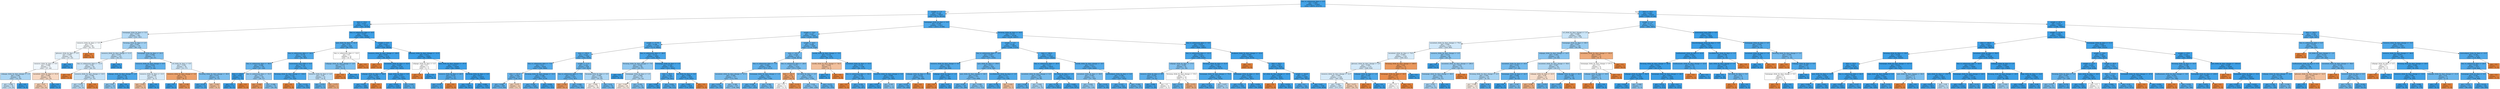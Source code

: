 digraph Tree {
node [shape=box, style="filled", color="black"] ;
0 [label="due_vs_submission_date <= 0.5\ngini = 0.083\nsamples = 153943\nvalue = [6670, 147273]", fillcolor="#399de5f3"] ;
1 [label="weight <= 1.5\ngini = 0.126\nsamples = 70923\nvalue = [4778, 66145]", fillcolor="#399de5ed"] ;
0 -> 1 [labeldistance=2.5, labelangle=45, headlabel="True"] ;
2 [label="date <= 33.0\ngini = 0.037\nsamples = 19112\nvalue = [363, 18749]", fillcolor="#399de5fa"] ;
1 -> 2 ;
3 [label="homepage_clicks_by_days <= 5.5\ngini = 0.474\nsamples = 262\nvalue = [101, 161]", fillcolor="#399de55f"] ;
2 -> 3 ;
4 [label="resource_clicks_by_days <= 5.5\ngini = 0.5\nsamples = 84\nvalue = [41, 43]", fillcolor="#399de50c"] ;
3 -> 4 ;
5 [label="glossary_clicks_by_days <= 0.5\ngini = 0.497\nsamples = 80\nvalue = [37, 43]", fillcolor="#399de524"] ;
4 -> 5 ;
6 [label="resource_clicks_by_days <= 0.5\ngini = 0.499\nsamples = 77\nvalue = [37, 40]", fillcolor="#399de513"] ;
5 -> 6 ;
7 [label="subpage_clicks_by_days_change <= 1.5\ngini = 0.465\nsamples = 38\nvalue = [14, 24]", fillcolor="#399de56a"] ;
6 -> 7 ;
8 [label="gini = 0.484\nsamples = 34\nvalue = [14, 20]", fillcolor="#399de54d"] ;
7 -> 8 ;
9 [label="gini = 0.0\nsamples = 4\nvalue = [0, 4]", fillcolor="#399de5ff"] ;
7 -> 9 ;
10 [label="oucontent_clicks_by_days <= 31.0\ngini = 0.484\nsamples = 39\nvalue = [23, 16]", fillcolor="#e581394e"] ;
6 -> 10 ;
11 [label="gini = 0.47\nsamples = 37\nvalue = [23, 14]", fillcolor="#e5813964"] ;
10 -> 11 ;
12 [label="gini = 0.0\nsamples = 2\nvalue = [0, 2]", fillcolor="#399de5ff"] ;
10 -> 12 ;
13 [label="gini = 0.0\nsamples = 3\nvalue = [0, 3]", fillcolor="#399de5ff"] ;
5 -> 13 ;
14 [label="gini = 0.0\nsamples = 4\nvalue = [4, 0]", fillcolor="#e58139ff"] ;
4 -> 14 ;
15 [label="forumng_clicks_by_days <= 2.5\ngini = 0.447\nsamples = 178\nvalue = [60, 118]", fillcolor="#399de57d"] ;
3 -> 15 ;
16 [label="resource_clicks_by_days_change <= 11.5\ngini = 0.478\nsamples = 101\nvalue = [40, 61]", fillcolor="#399de558"] ;
15 -> 16 ;
17 [label="due_vs_submission_date <= -11.5\ngini = 0.49\nsamples = 93\nvalue = [40, 53]", fillcolor="#399de53f"] ;
16 -> 17 ;
18 [label="gini = 0.0\nsamples = 3\nvalue = [3, 0]", fillcolor="#e58139ff"] ;
17 -> 18 ;
19 [label="resource_clicks_by_days_change <= 10.5\ngini = 0.484\nsamples = 90\nvalue = [37, 53]", fillcolor="#399de54d"] ;
17 -> 19 ;
20 [label="gini = 0.476\nsamples = 87\nvalue = [34, 53]", fillcolor="#399de55b"] ;
19 -> 20 ;
21 [label="gini = 0.0\nsamples = 3\nvalue = [3, 0]", fillcolor="#e58139ff"] ;
19 -> 21 ;
22 [label="gini = 0.0\nsamples = 8\nvalue = [0, 8]", fillcolor="#399de5ff"] ;
16 -> 22 ;
23 [label="homepage_clicks_by_days <= 25.5\ngini = 0.385\nsamples = 77\nvalue = [20, 57]", fillcolor="#399de5a6"] ;
15 -> 23 ;
24 [label="resource_clicks_by_days_change <= 8.5\ngini = 0.254\nsamples = 47\nvalue = [7, 40]", fillcolor="#399de5d2"] ;
23 -> 24 ;
25 [label="subpage_clicks_by_days_change <= 2.5\ngini = 0.145\nsamples = 38\nvalue = [3, 35]", fillcolor="#399de5e9"] ;
24 -> 25 ;
26 [label="gini = 0.42\nsamples = 10\nvalue = [3, 7]", fillcolor="#399de592"] ;
25 -> 26 ;
27 [label="gini = 0.0\nsamples = 28\nvalue = [0, 28]", fillcolor="#399de5ff"] ;
25 -> 27 ;
28 [label="resource_clicks_by_days <= 13.5\ngini = 0.494\nsamples = 9\nvalue = [4, 5]", fillcolor="#399de533"] ;
24 -> 28 ;
29 [label="gini = 0.444\nsamples = 6\nvalue = [4, 2]", fillcolor="#e581397f"] ;
28 -> 29 ;
30 [label="gini = 0.0\nsamples = 3\nvalue = [0, 3]", fillcolor="#399de5ff"] ;
28 -> 30 ;
31 [label="url_clicks_by_days <= 0.5\ngini = 0.491\nsamples = 30\nvalue = [13, 17]", fillcolor="#399de53c"] ;
23 -> 31 ;
32 [label="resource_clicks_by_days_change <= 3.0\ngini = 0.32\nsamples = 10\nvalue = [8, 2]", fillcolor="#e58139bf"] ;
31 -> 32 ;
33 [label="gini = 0.0\nsamples = 1\nvalue = [0, 1]", fillcolor="#399de5ff"] ;
32 -> 33 ;
34 [label="gini = 0.198\nsamples = 9\nvalue = [8, 1]", fillcolor="#e58139df"] ;
32 -> 34 ;
35 [label="forumng_clicks_by_days_change <= 49.0\ngini = 0.375\nsamples = 20\nvalue = [5, 15]", fillcolor="#399de5aa"] ;
31 -> 35 ;
36 [label="gini = 0.133\nsamples = 14\nvalue = [1, 13]", fillcolor="#399de5eb"] ;
35 -> 36 ;
37 [label="gini = 0.444\nsamples = 6\nvalue = [4, 2]", fillcolor="#e581397f"] ;
35 -> 37 ;
38 [label="due_vs_submission_date <= -6.5\ngini = 0.027\nsamples = 18850\nvalue = [262, 18588]", fillcolor="#399de5fb"] ;
2 -> 38 ;
39 [label="quiz_clicks_by_days <= 41.0\ngini = 0.19\nsamples = 638\nvalue = [68, 570]", fillcolor="#399de5e1"] ;
38 -> 39 ;
40 [label="due_vs_submission_date <= -24.5\ngini = 0.178\nsamples = 626\nvalue = [62, 564]", fillcolor="#399de5e3"] ;
39 -> 40 ;
41 [label="due_vs_submission_date <= -58.5\ngini = 0.288\nsamples = 155\nvalue = [27, 128]", fillcolor="#399de5c9"] ;
40 -> 41 ;
42 [label="date <= 238.5\ngini = 0.027\nsamples = 72\nvalue = [1, 71]", fillcolor="#399de5fb"] ;
41 -> 42 ;
43 [label="gini = 0.0\nsamples = 71\nvalue = [0, 71]", fillcolor="#399de5ff"] ;
42 -> 43 ;
44 [label="gini = 0.0\nsamples = 1\nvalue = [1, 0]", fillcolor="#e58139ff"] ;
42 -> 44 ;
45 [label="due_vs_submission_date <= -53.5\ngini = 0.43\nsamples = 83\nvalue = [26, 57]", fillcolor="#399de58b"] ;
41 -> 45 ;
46 [label="gini = 0.245\nsamples = 7\nvalue = [6, 1]", fillcolor="#e58139d4"] ;
45 -> 46 ;
47 [label="gini = 0.388\nsamples = 76\nvalue = [20, 56]", fillcolor="#399de5a4"] ;
45 -> 47 ;
48 [label="assessment_type_CMA <= 0.5\ngini = 0.138\nsamples = 471\nvalue = [35, 436]", fillcolor="#399de5eb"] ;
40 -> 48 ;
49 [label="forumng_clicks_by_days_change <= -140.0\ngini = 0.125\nsamples = 461\nvalue = [31, 430]", fillcolor="#399de5ed"] ;
48 -> 49 ;
50 [label="gini = 0.0\nsamples = 1\nvalue = [1, 0]", fillcolor="#e58139ff"] ;
49 -> 50 ;
51 [label="gini = 0.122\nsamples = 460\nvalue = [30, 430]", fillcolor="#399de5ed"] ;
49 -> 51 ;
52 [label="resource_clicks_by_days <= 2.0\ngini = 0.48\nsamples = 10\nvalue = [4, 6]", fillcolor="#399de555"] ;
48 -> 52 ;
53 [label="gini = 0.278\nsamples = 6\nvalue = [1, 5]", fillcolor="#399de5cc"] ;
52 -> 53 ;
54 [label="gini = 0.375\nsamples = 4\nvalue = [3, 1]", fillcolor="#e58139aa"] ;
52 -> 54 ;
55 [label="due_vs_submission_date <= -12.0\ngini = 0.5\nsamples = 12\nvalue = [6, 6]", fillcolor="#e5813900"] ;
39 -> 55 ;
56 [label="subpage_clicks_by_days_change <= -2.0\ngini = 0.375\nsamples = 8\nvalue = [2, 6]", fillcolor="#399de5aa"] ;
55 -> 56 ;
57 [label="gini = 0.0\nsamples = 2\nvalue = [2, 0]", fillcolor="#e58139ff"] ;
56 -> 57 ;
58 [label="gini = 0.0\nsamples = 6\nvalue = [0, 6]", fillcolor="#399de5ff"] ;
56 -> 58 ;
59 [label="gini = 0.0\nsamples = 4\nvalue = [4, 0]", fillcolor="#e58139ff"] ;
55 -> 59 ;
60 [label="weight <= 0.5\ngini = 0.021\nsamples = 18212\nvalue = [194, 18018]", fillcolor="#399de5fc"] ;
38 -> 60 ;
61 [label="resource_clicks_by_days_change <= -29.0\ngini = 0.047\nsamples = 4152\nvalue = [99, 4053]", fillcolor="#399de5f9"] ;
60 -> 61 ;
62 [label="gini = 0.0\nsamples = 2\nvalue = [2, 0]", fillcolor="#e58139ff"] ;
61 -> 62 ;
63 [label="oucontent_clicks_by_days <= 42.5\ngini = 0.046\nsamples = 4150\nvalue = [97, 4053]", fillcolor="#399de5f9"] ;
61 -> 63 ;
64 [label="subpage_clicks_by_days <= 86.0\ngini = 0.079\nsamples = 1887\nvalue = [78, 1809]", fillcolor="#399de5f4"] ;
63 -> 64 ;
65 [label="gini = 0.078\nsamples = 1886\nvalue = [77, 1809]", fillcolor="#399de5f4"] ;
64 -> 65 ;
66 [label="gini = 0.0\nsamples = 1\nvalue = [1, 0]", fillcolor="#e58139ff"] ;
64 -> 66 ;
67 [label="page_clicks_by_days <= 8.5\ngini = 0.017\nsamples = 2263\nvalue = [19, 2244]", fillcolor="#399de5fd"] ;
63 -> 67 ;
68 [label="gini = 0.015\nsamples = 2249\nvalue = [17, 2232]", fillcolor="#399de5fd"] ;
67 -> 68 ;
69 [label="gini = 0.245\nsamples = 14\nvalue = [2, 12]", fillcolor="#399de5d4"] ;
67 -> 69 ;
70 [label="glossary_clicks_by_days_change <= -11.5\ngini = 0.013\nsamples = 14060\nvalue = [95, 13965]", fillcolor="#399de5fd"] ;
60 -> 70 ;
71 [label="subpage_clicks_by_days <= 4.5\ngini = 0.5\nsamples = 2\nvalue = [1, 1]", fillcolor="#e5813900"] ;
70 -> 71 ;
72 [label="gini = 0.0\nsamples = 1\nvalue = [1, 0]", fillcolor="#e58139ff"] ;
71 -> 72 ;
73 [label="gini = 0.0\nsamples = 1\nvalue = [0, 1]", fillcolor="#399de5ff"] ;
71 -> 73 ;
74 [label="quiz_clicks_by_days_change <= -37.5\ngini = 0.013\nsamples = 14058\nvalue = [94, 13964]", fillcolor="#399de5fd"] ;
70 -> 74 ;
75 [label="resource_clicks_by_days <= 20.5\ngini = 0.219\nsamples = 24\nvalue = [3, 21]", fillcolor="#399de5db"] ;
74 -> 75 ;
76 [label="gini = 0.159\nsamples = 23\nvalue = [2, 21]", fillcolor="#399de5e7"] ;
75 -> 76 ;
77 [label="gini = 0.0\nsamples = 1\nvalue = [1, 0]", fillcolor="#e58139ff"] ;
75 -> 77 ;
78 [label="forumng_clicks_by_days <= 6.5\ngini = 0.013\nsamples = 14034\nvalue = [91, 13943]", fillcolor="#399de5fd"] ;
74 -> 78 ;
79 [label="gini = 0.02\nsamples = 6679\nvalue = [69, 6610]", fillcolor="#399de5fc"] ;
78 -> 79 ;
80 [label="gini = 0.006\nsamples = 7355\nvalue = [22, 7333]", fillcolor="#399de5fe"] ;
78 -> 80 ;
81 [label="homepage_clicks_by_days <= 9.5\ngini = 0.156\nsamples = 51811\nvalue = [4415, 47396]", fillcolor="#399de5e7"] ;
1 -> 81 ;
82 [label="weight <= 19.0\ngini = 0.227\nsamples = 17645\nvalue = [2306, 15339]", fillcolor="#399de5d9"] ;
81 -> 82 ;
83 [label="weight <= 17.75\ngini = 0.188\nsamples = 11165\nvalue = [1172, 9993]", fillcolor="#399de5e1"] ;
82 -> 83 ;
84 [label="date <= 150.0\ngini = 0.224\nsamples = 7266\nvalue = [936, 6330]", fillcolor="#399de5d9"] ;
83 -> 84 ;
85 [label="due_vs_submission_date <= -7.5\ngini = 0.21\nsamples = 6438\nvalue = [769, 5669]", fillcolor="#399de5dc"] ;
84 -> 85 ;
86 [label="date <= 101.0\ngini = 0.303\nsamples = 677\nvalue = [126, 551]", fillcolor="#399de5c5"] ;
85 -> 86 ;
87 [label="gini = 0.288\nsamples = 659\nvalue = [115, 544]", fillcolor="#399de5c9"] ;
86 -> 87 ;
88 [label="gini = 0.475\nsamples = 18\nvalue = [11, 7]", fillcolor="#e581395d"] ;
86 -> 88 ;
89 [label="forumng_clicks_by_days_change <= 14.5\ngini = 0.198\nsamples = 5761\nvalue = [643, 5118]", fillcolor="#399de5df"] ;
85 -> 89 ;
90 [label="gini = 0.206\nsamples = 5428\nvalue = [633, 4795]", fillcolor="#399de5dd"] ;
89 -> 90 ;
91 [label="gini = 0.058\nsamples = 333\nvalue = [10, 323]", fillcolor="#399de5f7"] ;
89 -> 91 ;
92 [label="weight <= 11.5\ngini = 0.322\nsamples = 828\nvalue = [167, 661]", fillcolor="#399de5bf"] ;
84 -> 92 ;
93 [label="due_vs_submission_date <= -7.0\ngini = 0.275\nsamples = 679\nvalue = [112, 567]", fillcolor="#399de5cd"] ;
92 -> 93 ;
94 [label="gini = 0.245\nsamples = 7\nvalue = [6, 1]", fillcolor="#e58139d4"] ;
93 -> 94 ;
95 [label="gini = 0.266\nsamples = 672\nvalue = [106, 566]", fillcolor="#399de5cf"] ;
93 -> 95 ;
96 [label="forumng_clicks_by_days <= 0.5\ngini = 0.466\nsamples = 149\nvalue = [55, 94]", fillcolor="#399de56a"] ;
92 -> 96 ;
97 [label="gini = 0.499\nsamples = 79\nvalue = [41, 38]", fillcolor="#e5813913"] ;
96 -> 97 ;
98 [label="gini = 0.32\nsamples = 70\nvalue = [14, 56]", fillcolor="#399de5bf"] ;
96 -> 98 ;
99 [label="due_vs_submission_date <= -29.5\ngini = 0.114\nsamples = 3899\nvalue = [236, 3663]", fillcolor="#399de5ef"] ;
83 -> 99 ;
100 [label="forumng_clicks_by_days_change <= -7.0\ngini = 0.424\nsamples = 82\nvalue = [25, 57]", fillcolor="#399de58f"] ;
99 -> 100 ;
101 [label="gini = 0.0\nsamples = 15\nvalue = [0, 15]", fillcolor="#399de5ff"] ;
100 -> 101 ;
102 [label="homepage_clicks_by_days <= 1.5\ngini = 0.468\nsamples = 67\nvalue = [25, 42]", fillcolor="#399de567"] ;
100 -> 102 ;
103 [label="gini = 0.497\nsamples = 28\nvalue = [15, 13]", fillcolor="#e5813922"] ;
102 -> 103 ;
104 [label="gini = 0.381\nsamples = 39\nvalue = [10, 29]", fillcolor="#399de5a7"] ;
102 -> 104 ;
105 [label="homepage_clicks_by_days <= 1.5\ngini = 0.104\nsamples = 3817\nvalue = [211, 3606]", fillcolor="#399de5f0"] ;
99 -> 105 ;
106 [label="date <= 85.5\ngini = 0.158\nsamples = 877\nvalue = [76, 801]", fillcolor="#399de5e7"] ;
105 -> 106 ;
107 [label="gini = 0.065\nsamples = 299\nvalue = [10, 289]", fillcolor="#399de5f6"] ;
106 -> 107 ;
108 [label="gini = 0.202\nsamples = 578\nvalue = [66, 512]", fillcolor="#399de5de"] ;
106 -> 108 ;
109 [label="url_clicks_by_days <= 8.0\ngini = 0.088\nsamples = 2940\nvalue = [135, 2805]", fillcolor="#399de5f3"] ;
105 -> 109 ;
110 [label="gini = 0.087\nsamples = 2939\nvalue = [134, 2805]", fillcolor="#399de5f3"] ;
109 -> 110 ;
111 [label="gini = 0.0\nsamples = 1\nvalue = [1, 0]", fillcolor="#e58139ff"] ;
109 -> 111 ;
112 [label="weight <= 26.5\ngini = 0.289\nsamples = 6480\nvalue = [1134, 5346]", fillcolor="#399de5c9"] ;
82 -> 112 ;
113 [label="date <= 141.0\ngini = 0.326\nsamples = 5121\nvalue = [1048, 4073]", fillcolor="#399de5bd"] ;
112 -> 113 ;
114 [label="due_vs_submission_date <= -7.5\ngini = 0.283\nsamples = 2788\nvalue = [475, 2313]", fillcolor="#399de5cb"] ;
113 -> 114 ;
115 [label="oucontent_clicks_by_days_change <= -27.5\ngini = 0.365\nsamples = 717\nvalue = [172, 545]", fillcolor="#399de5af"] ;
114 -> 115 ;
116 [label="gini = 0.231\nsamples = 180\nvalue = [24, 156]", fillcolor="#399de5d8"] ;
115 -> 116 ;
117 [label="gini = 0.399\nsamples = 537\nvalue = [148, 389]", fillcolor="#399de59e"] ;
115 -> 117 ;
118 [label="homepage_clicks_by_days_change <= 1.5\ngini = 0.25\nsamples = 2071\nvalue = [303, 1768]", fillcolor="#399de5d3"] ;
114 -> 118 ;
119 [label="gini = 0.228\nsamples = 1730\nvalue = [227, 1503]", fillcolor="#399de5d8"] ;
118 -> 119 ;
120 [label="gini = 0.346\nsamples = 341\nvalue = [76, 265]", fillcolor="#399de5b6"] ;
118 -> 120 ;
121 [label="due_vs_submission_date <= -29.0\ngini = 0.371\nsamples = 2333\nvalue = [573, 1760]", fillcolor="#399de5ac"] ;
113 -> 121 ;
122 [label="date <= 161.5\ngini = 0.32\nsamples = 20\nvalue = [16, 4]", fillcolor="#e58139bf"] ;
121 -> 122 ;
123 [label="gini = 0.5\nsamples = 6\nvalue = [3, 3]", fillcolor="#e5813900"] ;
122 -> 123 ;
124 [label="gini = 0.133\nsamples = 14\nvalue = [13, 1]", fillcolor="#e58139eb"] ;
122 -> 124 ;
125 [label="url_clicks_by_days <= 0.5\ngini = 0.366\nsamples = 2313\nvalue = [557, 1756]", fillcolor="#399de5ae"] ;
121 -> 125 ;
126 [label="gini = 0.39\nsamples = 1752\nvalue = [466, 1286]", fillcolor="#399de5a3"] ;
125 -> 126 ;
127 [label="gini = 0.272\nsamples = 561\nvalue = [91, 470]", fillcolor="#399de5ce"] ;
125 -> 127 ;
128 [label="ouwiki_clicks_by_days_change <= -5.5\ngini = 0.119\nsamples = 1359\nvalue = [86, 1273]", fillcolor="#399de5ee"] ;
112 -> 128 ;
129 [label="ouwiki_clicks_by_days_change <= -54.5\ngini = 0.444\nsamples = 3\nvalue = [2, 1]", fillcolor="#e581397f"] ;
128 -> 129 ;
130 [label="gini = 0.0\nsamples = 1\nvalue = [0, 1]", fillcolor="#399de5ff"] ;
129 -> 130 ;
131 [label="gini = 0.0\nsamples = 2\nvalue = [2, 0]", fillcolor="#e58139ff"] ;
129 -> 131 ;
132 [label="oucontent_clicks_by_days <= 15.5\ngini = 0.116\nsamples = 1356\nvalue = [84, 1272]", fillcolor="#399de5ee"] ;
128 -> 132 ;
133 [label="due_vs_submission_date <= -94.5\ngini = 0.158\nsamples = 730\nvalue = [63, 667]", fillcolor="#399de5e7"] ;
132 -> 133 ;
134 [label="gini = 0.0\nsamples = 1\nvalue = [1, 0]", fillcolor="#e58139ff"] ;
133 -> 134 ;
135 [label="gini = 0.156\nsamples = 729\nvalue = [62, 667]", fillcolor="#399de5e7"] ;
133 -> 135 ;
136 [label="resource_clicks_by_days_change <= 5.5\ngini = 0.065\nsamples = 626\nvalue = [21, 605]", fillcolor="#399de5f6"] ;
132 -> 136 ;
137 [label="gini = 0.057\nsamples = 615\nvalue = [18, 597]", fillcolor="#399de5f7"] ;
136 -> 137 ;
138 [label="gini = 0.397\nsamples = 11\nvalue = [3, 8]", fillcolor="#399de59f"] ;
136 -> 138 ;
139 [label="forumng_clicks_by_days <= 16.5\ngini = 0.116\nsamples = 34166\nvalue = [2109, 32057]", fillcolor="#399de5ee"] ;
81 -> 139 ;
140 [label="weight <= 2.5\ngini = 0.146\nsamples = 18874\nvalue = [1500, 17374]", fillcolor="#399de5e9"] ;
139 -> 140 ;
141 [label="due_vs_submission_date <= -2.5\ngini = 0.257\nsamples = 1831\nvalue = [277, 1554]", fillcolor="#399de5d2"] ;
140 -> 141 ;
142 [label="resource_clicks_by_days_change <= 8.5\ngini = 0.194\nsamples = 907\nvalue = [99, 808]", fillcolor="#399de5e0"] ;
141 -> 142 ;
143 [label="subpage_clicks_by_days <= 49.0\ngini = 0.218\nsamples = 740\nvalue = [92, 648]", fillcolor="#399de5db"] ;
142 -> 143 ;
144 [label="gini = 0.216\nsamples = 739\nvalue = [91, 648]", fillcolor="#399de5db"] ;
143 -> 144 ;
145 [label="gini = 0.0\nsamples = 1\nvalue = [1, 0]", fillcolor="#e58139ff"] ;
143 -> 145 ;
146 [label="subpage_clicks_by_days <= 1.5\ngini = 0.08\nsamples = 167\nvalue = [7, 160]", fillcolor="#399de5f4"] ;
142 -> 146 ;
147 [label="gini = 0.0\nsamples = 1\nvalue = [1, 0]", fillcolor="#e58139ff"] ;
146 -> 147 ;
148 [label="gini = 0.07\nsamples = 166\nvalue = [6, 160]", fillcolor="#399de5f5"] ;
146 -> 148 ;
149 [label="quiz_clicks_by_days <= 159.5\ngini = 0.311\nsamples = 924\nvalue = [178, 746]", fillcolor="#399de5c2"] ;
141 -> 149 ;
150 [label="quiz_clicks_by_days_change <= 40.5\ngini = 0.333\nsamples = 771\nvalue = [163, 608]", fillcolor="#399de5bb"] ;
149 -> 150 ;
151 [label="gini = 0.251\nsamples = 347\nvalue = [51, 296]", fillcolor="#399de5d3"] ;
150 -> 151 ;
152 [label="gini = 0.389\nsamples = 424\nvalue = [112, 312]", fillcolor="#399de5a3"] ;
150 -> 152 ;
153 [label="oucollaborate_clicks_by_days <= 3.5\ngini = 0.177\nsamples = 153\nvalue = [15, 138]", fillcolor="#399de5e3"] ;
149 -> 153 ;
154 [label="gini = 0.158\nsamples = 150\nvalue = [13, 137]", fillcolor="#399de5e7"] ;
153 -> 154 ;
155 [label="gini = 0.444\nsamples = 3\nvalue = [2, 1]", fillcolor="#e581397f"] ;
153 -> 155 ;
156 [label="date <= 194.5\ngini = 0.133\nsamples = 17043\nvalue = [1223, 15820]", fillcolor="#399de5eb"] ;
140 -> 156 ;
157 [label="due_vs_submission_date <= -20.5\ngini = 0.12\nsamples = 14670\nvalue = [939, 13731]", fillcolor="#399de5ee"] ;
156 -> 157 ;
158 [label="oucontent_clicks_by_days_change <= 0.5\ngini = 0.359\nsamples = 128\nvalue = [30, 98]", fillcolor="#399de5b1"] ;
157 -> 158 ;
159 [label="gini = 0.248\nsamples = 76\nvalue = [11, 65]", fillcolor="#399de5d4"] ;
158 -> 159 ;
160 [label="gini = 0.464\nsamples = 52\nvalue = [19, 33]", fillcolor="#399de56c"] ;
158 -> 160 ;
161 [label="url_clicks_by_days <= 1.5\ngini = 0.117\nsamples = 14542\nvalue = [909, 13633]", fillcolor="#399de5ee"] ;
157 -> 161 ;
162 [label="gini = 0.136\nsamples = 9240\nvalue = [679, 8561]", fillcolor="#399de5eb"] ;
161 -> 162 ;
163 [label="gini = 0.083\nsamples = 5302\nvalue = [230, 5072]", fillcolor="#399de5f3"] ;
161 -> 163 ;
164 [label="ouwiki_clicks_by_days_change <= -0.5\ngini = 0.211\nsamples = 2373\nvalue = [284, 2089]", fillcolor="#399de5dc"] ;
156 -> 164 ;
165 [label="oucontent_clicks_by_days <= 39.5\ngini = 0.383\nsamples = 221\nvalue = [57, 164]", fillcolor="#399de5a6"] ;
164 -> 165 ;
166 [label="gini = 0.428\nsamples = 171\nvalue = [53, 118]", fillcolor="#399de58c"] ;
165 -> 166 ;
167 [label="gini = 0.147\nsamples = 50\nvalue = [4, 46]", fillcolor="#399de5e9"] ;
165 -> 167 ;
168 [label="externalquiz_clicks_by_days <= 0.5\ngini = 0.189\nsamples = 2152\nvalue = [227, 1925]", fillcolor="#399de5e1"] ;
164 -> 168 ;
169 [label="gini = 0.167\nsamples = 1822\nvalue = [168, 1654]", fillcolor="#399de5e5"] ;
168 -> 169 ;
170 [label="gini = 0.294\nsamples = 330\nvalue = [59, 271]", fillcolor="#399de5c7"] ;
168 -> 170 ;
171 [label="due_vs_submission_date <= -0.5\ngini = 0.076\nsamples = 15292\nvalue = [609, 14683]", fillcolor="#399de5f4"] ;
139 -> 171 ;
172 [label="due_vs_submission_date <= -21.5\ngini = 0.103\nsamples = 6670\nvalue = [365, 6305]", fillcolor="#399de5f0"] ;
171 -> 172 ;
173 [label="subpage_clicks_by_days <= 17.5\ngini = 0.393\nsamples = 41\nvalue = [11, 30]", fillcolor="#399de5a1"] ;
172 -> 173 ;
174 [label="resource_clicks_by_days <= 8.5\ngini = 0.252\nsamples = 27\nvalue = [4, 23]", fillcolor="#399de5d3"] ;
173 -> 174 ;
175 [label="gini = 0.091\nsamples = 21\nvalue = [1, 20]", fillcolor="#399de5f2"] ;
174 -> 175 ;
176 [label="gini = 0.5\nsamples = 6\nvalue = [3, 3]", fillcolor="#e5813900"] ;
174 -> 176 ;
177 [label="forumng_clicks_by_days_change <= 35.0\ngini = 0.5\nsamples = 14\nvalue = [7, 7]", fillcolor="#e5813900"] ;
173 -> 177 ;
178 [label="gini = 0.278\nsamples = 6\nvalue = [1, 5]", fillcolor="#399de5cc"] ;
177 -> 178 ;
179 [label="gini = 0.375\nsamples = 8\nvalue = [6, 2]", fillcolor="#e58139aa"] ;
177 -> 179 ;
180 [label="forumng_clicks_by_days <= 31.5\ngini = 0.101\nsamples = 6629\nvalue = [354, 6275]", fillcolor="#399de5f1"] ;
172 -> 180 ;
181 [label="homepage_clicks_by_days_change <= 75.0\ngini = 0.135\nsamples = 2646\nvalue = [192, 2454]", fillcolor="#399de5eb"] ;
180 -> 181 ;
182 [label="gini = 0.131\nsamples = 2629\nvalue = [186, 2443]", fillcolor="#399de5ec"] ;
181 -> 182 ;
183 [label="gini = 0.457\nsamples = 17\nvalue = [6, 11]", fillcolor="#399de574"] ;
181 -> 183 ;
184 [label="homepage_clicks_by_days <= 36.5\ngini = 0.078\nsamples = 3983\nvalue = [162, 3821]", fillcolor="#399de5f4"] ;
180 -> 184 ;
185 [label="gini = 0.105\nsamples = 1855\nvalue = [103, 1752]", fillcolor="#399de5f0"] ;
184 -> 185 ;
186 [label="gini = 0.054\nsamples = 2128\nvalue = [59, 2069]", fillcolor="#399de5f8"] ;
184 -> 186 ;
187 [label="dualpane_clicks_by_days_change <= -23.0\ngini = 0.055\nsamples = 8622\nvalue = [244, 8378]", fillcolor="#399de5f8"] ;
171 -> 187 ;
188 [label="gini = 0.0\nsamples = 2\nvalue = [2, 0]", fillcolor="#e58139ff"] ;
187 -> 188 ;
189 [label="date <= 84.5\ngini = 0.055\nsamples = 8620\nvalue = [242, 8378]", fillcolor="#399de5f8"] ;
187 -> 189 ;
190 [label="url_clicks_by_days_change <= -43.5\ngini = 0.034\nsamples = 4632\nvalue = [81, 4551]", fillcolor="#399de5fa"] ;
189 -> 190 ;
191 [label="gini = 0.0\nsamples = 1\nvalue = [1, 0]", fillcolor="#e58139ff"] ;
190 -> 191 ;
192 [label="gini = 0.034\nsamples = 4631\nvalue = [80, 4551]", fillcolor="#399de5fb"] ;
190 -> 192 ;
193 [label="weight <= 16.25\ngini = 0.077\nsamples = 3988\nvalue = [161, 3827]", fillcolor="#399de5f4"] ;
189 -> 193 ;
194 [label="gini = 0.2\nsamples = 222\nvalue = [25, 197]", fillcolor="#399de5df"] ;
193 -> 194 ;
195 [label="gini = 0.07\nsamples = 3766\nvalue = [136, 3630]", fillcolor="#399de5f5"] ;
193 -> 195 ;
196 [label="date <= 19.5\ngini = 0.045\nsamples = 83020\nvalue = [1892, 81128]", fillcolor="#399de5f9"] ;
0 -> 196 [labeldistance=2.5, labelangle=-45, headlabel="False"] ;
197 [label="weight <= 1.0\ngini = 0.177\nsamples = 6173\nvalue = [606, 5567]", fillcolor="#399de5e3"] ;
196 -> 197 ;
198 [label="url_clicks_by_days_change <= 1.5\ngini = 0.488\nsamples = 1349\nvalue = [571, 778]", fillcolor="#399de544"] ;
197 -> 198 ;
199 [label="oucontent_clicks_by_days_change <= 75.0\ngini = 0.491\nsamples = 1219\nvalue = [529, 690]", fillcolor="#399de53b"] ;
198 -> 199 ;
200 [label="oucontent_clicks_by_days <= 70.5\ngini = 0.493\nsamples = 1150\nvalue = [509, 641]", fillcolor="#399de535"] ;
199 -> 200 ;
201 [label="glossary_clicks_by_days_change <= 2.5\ngini = 0.492\nsamples = 1137\nvalue = [498, 639]", fillcolor="#399de538"] ;
200 -> 201 ;
202 [label="resource_clicks_by_days_change <= 12.5\ngini = 0.493\nsamples = 1126\nvalue = [497, 629]", fillcolor="#399de536"] ;
201 -> 202 ;
203 [label="gini = 0.492\nsamples = 1087\nvalue = [473, 614]", fillcolor="#399de53b"] ;
202 -> 203 ;
204 [label="gini = 0.473\nsamples = 39\nvalue = [24, 15]", fillcolor="#e5813960"] ;
202 -> 204 ;
205 [label="subpage_clicks_by_days <= 1.0\ngini = 0.165\nsamples = 11\nvalue = [1, 10]", fillcolor="#399de5e6"] ;
201 -> 205 ;
206 [label="gini = 0.0\nsamples = 1\nvalue = [1, 0]", fillcolor="#e58139ff"] ;
205 -> 206 ;
207 [label="gini = 0.0\nsamples = 10\nvalue = [0, 10]", fillcolor="#399de5ff"] ;
205 -> 207 ;
208 [label="forumng_clicks_by_days_change <= 309.5\ngini = 0.26\nsamples = 13\nvalue = [11, 2]", fillcolor="#e58139d1"] ;
200 -> 208 ;
209 [label="homepage_clicks_by_days <= 16.5\ngini = 0.153\nsamples = 12\nvalue = [11, 1]", fillcolor="#e58139e8"] ;
208 -> 209 ;
210 [label="gini = 0.5\nsamples = 2\nvalue = [1, 1]", fillcolor="#e5813900"] ;
209 -> 210 ;
211 [label="gini = 0.0\nsamples = 10\nvalue = [10, 0]", fillcolor="#e58139ff"] ;
209 -> 211 ;
212 [label="gini = 0.0\nsamples = 1\nvalue = [0, 1]", fillcolor="#399de5ff"] ;
208 -> 212 ;
213 [label="resource_clicks_by_days_change <= 2.5\ngini = 0.412\nsamples = 69\nvalue = [20, 49]", fillcolor="#399de597"] ;
199 -> 213 ;
214 [label="gini = 0.0\nsamples = 8\nvalue = [0, 8]", fillcolor="#399de5ff"] ;
213 -> 214 ;
215 [label="oucontent_clicks_by_days_change <= 290.0\ngini = 0.441\nsamples = 61\nvalue = [20, 41]", fillcolor="#399de583"] ;
213 -> 215 ;
216 [label="homepage_clicks_by_days_change <= 68.0\ngini = 0.424\nsamples = 59\nvalue = [18, 41]", fillcolor="#399de58f"] ;
215 -> 216 ;
217 [label="gini = 0.457\nsamples = 51\nvalue = [18, 33]", fillcolor="#399de574"] ;
216 -> 217 ;
218 [label="gini = 0.0\nsamples = 8\nvalue = [0, 8]", fillcolor="#399de5ff"] ;
216 -> 218 ;
219 [label="gini = 0.0\nsamples = 2\nvalue = [2, 0]", fillcolor="#e58139ff"] ;
215 -> 219 ;
220 [label="homepage_clicks_by_days <= 69.5\ngini = 0.437\nsamples = 130\nvalue = [42, 88]", fillcolor="#399de585"] ;
198 -> 220 ;
221 [label="subpage_clicks_by_days_change <= 14.5\ngini = 0.403\nsamples = 118\nvalue = [33, 85]", fillcolor="#399de59c"] ;
220 -> 221 ;
222 [label="oucontent_clicks_by_days <= 18.5\ngini = 0.351\nsamples = 75\nvalue = [17, 58]", fillcolor="#399de5b4"] ;
221 -> 222 ;
223 [label="forumng_clicks_by_days_change <= 8.5\ngini = 0.461\nsamples = 25\nvalue = [9, 16]", fillcolor="#399de570"] ;
222 -> 223 ;
224 [label="gini = 0.498\nsamples = 15\nvalue = [8, 7]", fillcolor="#e5813920"] ;
223 -> 224 ;
225 [label="gini = 0.18\nsamples = 10\nvalue = [1, 9]", fillcolor="#399de5e3"] ;
223 -> 225 ;
226 [label="homepage_clicks_by_days <= 22.5\ngini = 0.269\nsamples = 50\nvalue = [8, 42]", fillcolor="#399de5ce"] ;
222 -> 226 ;
227 [label="gini = 0.0\nsamples = 17\nvalue = [0, 17]", fillcolor="#399de5ff"] ;
226 -> 227 ;
228 [label="gini = 0.367\nsamples = 33\nvalue = [8, 25]", fillcolor="#399de5ad"] ;
226 -> 228 ;
229 [label="oucontent_clicks_by_days_change <= 58.0\ngini = 0.467\nsamples = 43\nvalue = [16, 27]", fillcolor="#399de568"] ;
221 -> 229 ;
230 [label="subpage_clicks_by_days <= 23.5\ngini = 0.49\nsamples = 21\nvalue = [12, 9]", fillcolor="#e5813940"] ;
229 -> 230 ;
231 [label="gini = 0.391\nsamples = 15\nvalue = [11, 4]", fillcolor="#e58139a2"] ;
230 -> 231 ;
232 [label="gini = 0.278\nsamples = 6\nvalue = [1, 5]", fillcolor="#399de5cc"] ;
230 -> 232 ;
233 [label="subpage_clicks_by_days <= 44.5\ngini = 0.298\nsamples = 22\nvalue = [4, 18]", fillcolor="#399de5c6"] ;
229 -> 233 ;
234 [label="gini = 0.245\nsamples = 21\nvalue = [3, 18]", fillcolor="#399de5d4"] ;
233 -> 234 ;
235 [label="gini = 0.0\nsamples = 1\nvalue = [1, 0]", fillcolor="#e58139ff"] ;
233 -> 235 ;
236 [label="oucontent_clicks_by_days_change <= 102.0\ngini = 0.375\nsamples = 12\nvalue = [9, 3]", fillcolor="#e58139aa"] ;
220 -> 236 ;
237 [label="homepage_clicks_by_days_change <= 87.5\ngini = 0.5\nsamples = 6\nvalue = [3, 3]", fillcolor="#e5813900"] ;
236 -> 237 ;
238 [label="subpage_clicks_by_days <= 19.5\ngini = 0.375\nsamples = 4\nvalue = [1, 3]", fillcolor="#399de5aa"] ;
237 -> 238 ;
239 [label="gini = 0.0\nsamples = 1\nvalue = [1, 0]", fillcolor="#e58139ff"] ;
238 -> 239 ;
240 [label="gini = 0.0\nsamples = 3\nvalue = [0, 3]", fillcolor="#399de5ff"] ;
238 -> 240 ;
241 [label="gini = 0.0\nsamples = 2\nvalue = [2, 0]", fillcolor="#e58139ff"] ;
237 -> 241 ;
242 [label="gini = 0.0\nsamples = 6\nvalue = [6, 0]", fillcolor="#e58139ff"] ;
236 -> 242 ;
243 [label="assessment_type_CMA <= 0.5\ngini = 0.014\nsamples = 4824\nvalue = [35, 4789]", fillcolor="#399de5fd"] ;
197 -> 243 ;
244 [label="sharedsubpage_clicks_by_days <= 0.5\ngini = 0.013\nsamples = 4787\nvalue = [31, 4756]", fillcolor="#399de5fd"] ;
243 -> 244 ;
245 [label="ouelluminate_clicks_by_days <= 21.0\ngini = 0.012\nsamples = 4752\nvalue = [29, 4723]", fillcolor="#399de5fd"] ;
244 -> 245 ;
246 [label="forumng_clicks_by_days_change <= 48.5\ngini = 0.012\nsamples = 4740\nvalue = [28, 4712]", fillcolor="#399de5fd"] ;
245 -> 246 ;
247 [label="subpage_clicks_by_days <= 92.5\ngini = 0.018\nsamples = 2791\nvalue = [25, 2766]", fillcolor="#399de5fd"] ;
246 -> 247 ;
248 [label="gini = 0.016\nsamples = 2784\nvalue = [23, 2761]", fillcolor="#399de5fd"] ;
247 -> 248 ;
249 [label="gini = 0.408\nsamples = 7\nvalue = [2, 5]", fillcolor="#399de599"] ;
247 -> 249 ;
250 [label="homepage_clicks_by_days_change <= 28.5\ngini = 0.003\nsamples = 1949\nvalue = [3, 1946]", fillcolor="#399de5ff"] ;
246 -> 250 ;
251 [label="gini = 0.013\nsamples = 475\nvalue = [3, 472]", fillcolor="#399de5fd"] ;
250 -> 251 ;
252 [label="gini = 0.0\nsamples = 1474\nvalue = [0, 1474]", fillcolor="#399de5ff"] ;
250 -> 252 ;
253 [label="ouelluminate_clicks_by_days_change <= 23.0\ngini = 0.153\nsamples = 12\nvalue = [1, 11]", fillcolor="#399de5e8"] ;
245 -> 253 ;
254 [label="gini = 0.0\nsamples = 1\nvalue = [1, 0]", fillcolor="#e58139ff"] ;
253 -> 254 ;
255 [label="gini = 0.0\nsamples = 11\nvalue = [0, 11]", fillcolor="#399de5ff"] ;
253 -> 255 ;
256 [label="oucollaborate_clicks_by_days <= 1.5\ngini = 0.108\nsamples = 35\nvalue = [2, 33]", fillcolor="#399de5f0"] ;
244 -> 256 ;
257 [label="quiz_clicks_by_days_change <= 1.5\ngini = 0.057\nsamples = 34\nvalue = [1, 33]", fillcolor="#399de5f7"] ;
256 -> 257 ;
258 [label="gini = 0.0\nsamples = 29\nvalue = [0, 29]", fillcolor="#399de5ff"] ;
257 -> 258 ;
259 [label="url_clicks_by_days <= 5.0\ngini = 0.32\nsamples = 5\nvalue = [1, 4]", fillcolor="#399de5bf"] ;
257 -> 259 ;
260 [label="gini = 0.0\nsamples = 1\nvalue = [1, 0]", fillcolor="#e58139ff"] ;
259 -> 260 ;
261 [label="gini = 0.0\nsamples = 4\nvalue = [0, 4]", fillcolor="#399de5ff"] ;
259 -> 261 ;
262 [label="gini = 0.0\nsamples = 1\nvalue = [1, 0]", fillcolor="#e58139ff"] ;
256 -> 262 ;
263 [label="homepage_clicks_by_days <= 4.5\ngini = 0.193\nsamples = 37\nvalue = [4, 33]", fillcolor="#399de5e0"] ;
243 -> 263 ;
264 [label="oucontent_clicks_by_days <= 1.0\ngini = 0.08\nsamples = 24\nvalue = [1, 23]", fillcolor="#399de5f4"] ;
263 -> 264 ;
265 [label="gini = 0.0\nsamples = 23\nvalue = [0, 23]", fillcolor="#399de5ff"] ;
264 -> 265 ;
266 [label="gini = 0.0\nsamples = 1\nvalue = [1, 0]", fillcolor="#e58139ff"] ;
264 -> 266 ;
267 [label="forumng_clicks_by_days_change <= 3.5\ngini = 0.355\nsamples = 13\nvalue = [3, 10]", fillcolor="#399de5b3"] ;
263 -> 267 ;
268 [label="gini = 0.0\nsamples = 2\nvalue = [2, 0]", fillcolor="#e58139ff"] ;
267 -> 268 ;
269 [label="subpage_clicks_by_days <= 0.5\ngini = 0.165\nsamples = 11\nvalue = [1, 10]", fillcolor="#399de5e6"] ;
267 -> 269 ;
270 [label="homepage_clicks_by_days_change <= 9.0\ngini = 0.5\nsamples = 2\nvalue = [1, 1]", fillcolor="#e5813900"] ;
269 -> 270 ;
271 [label="gini = 0.0\nsamples = 1\nvalue = [1, 0]", fillcolor="#e58139ff"] ;
270 -> 271 ;
272 [label="gini = 0.0\nsamples = 1\nvalue = [0, 1]", fillcolor="#399de5ff"] ;
270 -> 272 ;
273 [label="gini = 0.0\nsamples = 9\nvalue = [0, 9]", fillcolor="#399de5ff"] ;
269 -> 273 ;
274 [label="weight <= 67.5\ngini = 0.033\nsamples = 76847\nvalue = [1286, 75561]", fillcolor="#399de5fb"] ;
196 -> 274 ;
275 [label="weight <= 13.75\ngini = 0.028\nsamples = 74971\nvalue = [1077, 73894]", fillcolor="#399de5fb"] ;
274 -> 275 ;
276 [label="date <= 183.5\ngini = 0.015\nsamples = 49052\nvalue = [382, 48670]", fillcolor="#399de5fd"] ;
275 -> 276 ;
277 [label="forumng_clicks_by_days <= 19.5\ngini = 0.029\nsamples = 16504\nvalue = [242, 16262]", fillcolor="#399de5fb"] ;
276 -> 277 ;
278 [label="date <= 53.5\ngini = 0.043\nsamples = 9134\nvalue = [199, 8935]", fillcolor="#399de5f9"] ;
277 -> 278 ;
279 [label="quiz_clicks_by_days <= 11.5\ngini = 0.054\nsamples = 4498\nvalue = [124, 4374]", fillcolor="#399de5f8"] ;
278 -> 279 ;
280 [label="gini = 0.062\nsamples = 3742\nvalue = [120, 3622]", fillcolor="#399de5f7"] ;
279 -> 280 ;
281 [label="gini = 0.011\nsamples = 756\nvalue = [4, 752]", fillcolor="#399de5fe"] ;
279 -> 281 ;
282 [label="due_vs_submission_date <= 62.5\ngini = 0.032\nsamples = 4636\nvalue = [75, 4561]", fillcolor="#399de5fb"] ;
278 -> 282 ;
283 [label="gini = 0.028\nsamples = 4425\nvalue = [63, 4362]", fillcolor="#399de5fb"] ;
282 -> 283 ;
284 [label="gini = 0.107\nsamples = 211\nvalue = [12, 199]", fillcolor="#399de5f0"] ;
282 -> 284 ;
285 [label="homepage_clicks_by_days_change <= 417.5\ngini = 0.012\nsamples = 7370\nvalue = [43, 7327]", fillcolor="#399de5fe"] ;
277 -> 285 ;
286 [label="page_clicks_by_days_change <= 3.5\ngini = 0.011\nsamples = 7366\nvalue = [42, 7324]", fillcolor="#399de5fe"] ;
285 -> 286 ;
287 [label="gini = 0.011\nsamples = 7335\nvalue = [40, 7295]", fillcolor="#399de5fe"] ;
286 -> 287 ;
288 [label="gini = 0.121\nsamples = 31\nvalue = [2, 29]", fillcolor="#399de5ed"] ;
286 -> 288 ;
289 [label="quiz_clicks_by_days_change <= 34.0\ngini = 0.375\nsamples = 4\nvalue = [1, 3]", fillcolor="#399de5aa"] ;
285 -> 289 ;
290 [label="gini = 0.0\nsamples = 1\nvalue = [1, 0]", fillcolor="#e58139ff"] ;
289 -> 290 ;
291 [label="gini = 0.0\nsamples = 3\nvalue = [0, 3]", fillcolor="#399de5ff"] ;
289 -> 291 ;
292 [label="oucontent_clicks_by_days <= 56.5\ngini = 0.009\nsamples = 32548\nvalue = [140, 32408]", fillcolor="#399de5fe"] ;
276 -> 292 ;
293 [label="due_vs_submission_date <= 24.5\ngini = 0.015\nsamples = 14858\nvalue = [115, 14743]", fillcolor="#399de5fd"] ;
292 -> 293 ;
294 [label="quiz_clicks_by_days <= 1527.0\ngini = 0.04\nsamples = 3620\nvalue = [73, 3547]", fillcolor="#399de5fa"] ;
293 -> 294 ;
295 [label="gini = 0.039\nsamples = 3615\nvalue = [71, 3544]", fillcolor="#399de5fa"] ;
294 -> 295 ;
296 [label="gini = 0.48\nsamples = 5\nvalue = [2, 3]", fillcolor="#399de555"] ;
294 -> 296 ;
297 [label="homepage_clicks_by_days_change <= 26.5\ngini = 0.007\nsamples = 11238\nvalue = [42, 11196]", fillcolor="#399de5fe"] ;
293 -> 297 ;
298 [label="gini = 0.007\nsamples = 11210\nvalue = [40, 11170]", fillcolor="#399de5fe"] ;
297 -> 298 ;
299 [label="gini = 0.133\nsamples = 28\nvalue = [2, 26]", fillcolor="#399de5eb"] ;
297 -> 299 ;
300 [label="subpage_clicks_by_days <= 1.5\ngini = 0.003\nsamples = 17690\nvalue = [25, 17665]", fillcolor="#399de5ff"] ;
292 -> 300 ;
301 [label="forumng_clicks_by_days_change <= 19.5\ngini = 0.02\nsamples = 594\nvalue = [6, 588]", fillcolor="#399de5fc"] ;
300 -> 301 ;
302 [label="gini = 0.017\nsamples = 591\nvalue = [5, 586]", fillcolor="#399de5fd"] ;
301 -> 302 ;
303 [label="gini = 0.444\nsamples = 3\nvalue = [1, 2]", fillcolor="#399de57f"] ;
301 -> 303 ;
304 [label="page_clicks_by_days <= 14.5\ngini = 0.002\nsamples = 17096\nvalue = [19, 17077]", fillcolor="#399de5ff"] ;
300 -> 304 ;
305 [label="gini = 0.002\nsamples = 17072\nvalue = [18, 17054]", fillcolor="#399de5ff"] ;
304 -> 305 ;
306 [label="gini = 0.08\nsamples = 24\nvalue = [1, 23]", fillcolor="#399de5f4"] ;
304 -> 306 ;
307 [label="homepage_clicks_by_days <= 11.5\ngini = 0.052\nsamples = 25919\nvalue = [695, 25224]", fillcolor="#399de5f8"] ;
275 -> 307 ;
308 [label="weight <= 19.0\ngini = 0.091\nsamples = 9069\nvalue = [432, 8637]", fillcolor="#399de5f2"] ;
307 -> 308 ;
309 [label="weight <= 15.5\ngini = 0.054\nsamples = 4318\nvalue = [120, 4198]", fillcolor="#399de5f8"] ;
308 -> 309 ;
310 [label="forumng_clicks_by_days <= 1.0\ngini = 0.291\nsamples = 153\nvalue = [27, 126]", fillcolor="#399de5c8"] ;
309 -> 310 ;
311 [label="gini = 0.372\nsamples = 81\nvalue = [20, 61]", fillcolor="#399de5ab"] ;
310 -> 311 ;
312 [label="gini = 0.176\nsamples = 72\nvalue = [7, 65]", fillcolor="#399de5e4"] ;
310 -> 312 ;
313 [label="quiz_clicks_by_days <= 40.5\ngini = 0.044\nsamples = 4165\nvalue = [93, 4072]", fillcolor="#399de5f9"] ;
309 -> 313 ;
314 [label="gini = 0.043\nsamples = 4161\nvalue = [91, 4070]", fillcolor="#399de5f9"] ;
313 -> 314 ;
315 [label="gini = 0.5\nsamples = 4\nvalue = [2, 2]", fillcolor="#e5813900"] ;
313 -> 315 ;
316 [label="weight <= 26.5\ngini = 0.123\nsamples = 4751\nvalue = [312, 4439]", fillcolor="#399de5ed"] ;
308 -> 316 ;
317 [label="date <= 113.5\ngini = 0.144\nsamples = 3563\nvalue = [278, 3285]", fillcolor="#399de5e9"] ;
316 -> 317 ;
318 [label="gini = 0.082\nsamples = 1372\nvalue = [59, 1313]", fillcolor="#399de5f4"] ;
317 -> 318 ;
319 [label="gini = 0.18\nsamples = 2191\nvalue = [219, 1972]", fillcolor="#399de5e3"] ;
317 -> 319 ;
320 [label="homepage_clicks_by_days_change <= -47.0\ngini = 0.056\nsamples = 1188\nvalue = [34, 1154]", fillcolor="#399de5f7"] ;
316 -> 320 ;
321 [label="gini = 0.0\nsamples = 1\nvalue = [1, 0]", fillcolor="#e58139ff"] ;
320 -> 321 ;
322 [label="gini = 0.054\nsamples = 1187\nvalue = [33, 1154]", fillcolor="#399de5f8"] ;
320 -> 322 ;
323 [label="weight <= 15.5\ngini = 0.031\nsamples = 16850\nvalue = [263, 16587]", fillcolor="#399de5fb"] ;
307 -> 323 ;
324 [label="forumng_clicks_by_days <= 14.5\ngini = 0.148\nsamples = 586\nvalue = [47, 539]", fillcolor="#399de5e9"] ;
323 -> 324 ;
325 [label="ouelluminate_clicks_by_days_change <= -9.0\ngini = 0.243\nsamples = 219\nvalue = [31, 188]", fillcolor="#399de5d5"] ;
324 -> 325 ;
326 [label="gini = 0.0\nsamples = 2\nvalue = [2, 0]", fillcolor="#e58139ff"] ;
325 -> 326 ;
327 [label="gini = 0.232\nsamples = 217\nvalue = [29, 188]", fillcolor="#399de5d8"] ;
325 -> 327 ;
328 [label="homepage_clicks_by_days <= 239.0\ngini = 0.083\nsamples = 367\nvalue = [16, 351]", fillcolor="#399de5f3"] ;
324 -> 328 ;
329 [label="gini = 0.079\nsamples = 366\nvalue = [15, 351]", fillcolor="#399de5f4"] ;
328 -> 329 ;
330 [label="gini = 0.0\nsamples = 1\nvalue = [1, 0]", fillcolor="#e58139ff"] ;
328 -> 330 ;
331 [label="quiz_clicks_by_days_change <= -1914.0\ngini = 0.026\nsamples = 16264\nvalue = [216, 16048]", fillcolor="#399de5fc"] ;
323 -> 331 ;
332 [label="gini = 0.0\nsamples = 1\nvalue = [1, 0]", fillcolor="#e58139ff"] ;
331 -> 332 ;
333 [label="homepage_clicks_by_days <= 19.5\ngini = 0.026\nsamples = 16263\nvalue = [215, 16048]", fillcolor="#399de5fc"] ;
331 -> 333 ;
334 [label="gini = 0.042\nsamples = 5419\nvalue = [115, 5304]", fillcolor="#399de5f9"] ;
333 -> 334 ;
335 [label="gini = 0.018\nsamples = 10844\nvalue = [100, 10744]", fillcolor="#399de5fd"] ;
333 -> 335 ;
336 [label="date <= 240.5\ngini = 0.198\nsamples = 1876\nvalue = [209, 1667]", fillcolor="#399de5df"] ;
274 -> 336 ;
337 [label="due_vs_submission_date <= 6.5\ngini = 0.278\nsamples = 533\nvalue = [89, 444]", fillcolor="#399de5cc"] ;
336 -> 337 ;
338 [label="gini = 0.0\nsamples = 2\nvalue = [2, 0]", fillcolor="#e58139ff"] ;
337 -> 338 ;
339 [label="url_clicks_by_days_change <= -1.5\ngini = 0.274\nsamples = 531\nvalue = [87, 444]", fillcolor="#399de5cd"] ;
337 -> 339 ;
340 [label="ouelluminate_clicks_by_days <= 0.5\ngini = 0.19\nsamples = 198\nvalue = [21, 177]", fillcolor="#399de5e1"] ;
339 -> 340 ;
341 [label="subpage_clicks_by_days_change <= -9.5\ngini = 0.176\nsamples = 195\nvalue = [19, 176]", fillcolor="#399de5e3"] ;
340 -> 341 ;
342 [label="gini = 0.129\nsamples = 159\nvalue = [11, 148]", fillcolor="#399de5ec"] ;
341 -> 342 ;
343 [label="gini = 0.346\nsamples = 36\nvalue = [8, 28]", fillcolor="#399de5b6"] ;
341 -> 343 ;
344 [label="glossary_clicks_by_days_change <= -12.5\ngini = 0.444\nsamples = 3\nvalue = [2, 1]", fillcolor="#e581397f"] ;
340 -> 344 ;
345 [label="gini = 0.0\nsamples = 1\nvalue = [0, 1]", fillcolor="#399de5ff"] ;
344 -> 345 ;
346 [label="gini = 0.0\nsamples = 2\nvalue = [2, 0]", fillcolor="#e58139ff"] ;
344 -> 346 ;
347 [label="oucontent_clicks_by_days_change <= -58.0\ngini = 0.318\nsamples = 333\nvalue = [66, 267]", fillcolor="#399de5c0"] ;
339 -> 347 ;
348 [label="gini = 0.0\nsamples = 2\nvalue = [2, 0]", fillcolor="#e58139ff"] ;
347 -> 348 ;
349 [label="resource_clicks_by_days <= 0.5\ngini = 0.312\nsamples = 331\nvalue = [64, 267]", fillcolor="#399de5c2"] ;
347 -> 349 ;
350 [label="gini = 0.343\nsamples = 264\nvalue = [58, 206]", fillcolor="#399de5b7"] ;
349 -> 350 ;
351 [label="gini = 0.163\nsamples = 67\nvalue = [6, 61]", fillcolor="#399de5e6"] ;
349 -> 351 ;
352 [label="resource_clicks_by_days_change <= -5.5\ngini = 0.163\nsamples = 1343\nvalue = [120, 1223]", fillcolor="#399de5e6"] ;
336 -> 352 ;
353 [label="resource_clicks_by_days_change <= -49.0\ngini = 0.073\nsamples = 265\nvalue = [10, 255]", fillcolor="#399de5f5"] ;
352 -> 353 ;
354 [label="subpage_clicks_by_days <= 4.5\ngini = 0.5\nsamples = 2\nvalue = [1, 1]", fillcolor="#e5813900"] ;
353 -> 354 ;
355 [label="gini = 0.0\nsamples = 1\nvalue = [1, 0]", fillcolor="#e58139ff"] ;
354 -> 355 ;
356 [label="gini = 0.0\nsamples = 1\nvalue = [0, 1]", fillcolor="#399de5ff"] ;
354 -> 356 ;
357 [label="forumng_clicks_by_days_change <= 19.5\ngini = 0.066\nsamples = 263\nvalue = [9, 254]", fillcolor="#399de5f6"] ;
353 -> 357 ;
358 [label="resource_clicks_by_days_change <= -13.5\ngini = 0.06\nsamples = 258\nvalue = [8, 250]", fillcolor="#399de5f7"] ;
357 -> 358 ;
359 [label="gini = 0.0\nsamples = 76\nvalue = [0, 76]", fillcolor="#399de5ff"] ;
358 -> 359 ;
360 [label="gini = 0.084\nsamples = 182\nvalue = [8, 174]", fillcolor="#399de5f3"] ;
358 -> 360 ;
361 [label="subpage_clicks_by_days_change <= -11.0\ngini = 0.32\nsamples = 5\nvalue = [1, 4]", fillcolor="#399de5bf"] ;
357 -> 361 ;
362 [label="gini = 0.0\nsamples = 4\nvalue = [0, 4]", fillcolor="#399de5ff"] ;
361 -> 362 ;
363 [label="gini = 0.0\nsamples = 1\nvalue = [1, 0]", fillcolor="#e58139ff"] ;
361 -> 363 ;
364 [label="externalquiz_clicks_by_days <= 13.5\ngini = 0.183\nsamples = 1078\nvalue = [110, 968]", fillcolor="#399de5e2"] ;
352 -> 364 ;
365 [label="due_vs_submission_date <= 24.5\ngini = 0.182\nsamples = 1077\nvalue = [109, 968]", fillcolor="#399de5e2"] ;
364 -> 365 ;
366 [label="homepage_clicks_by_days <= 4.5\ngini = 0.181\nsamples = 1076\nvalue = [108, 968]", fillcolor="#399de5e3"] ;
365 -> 366 ;
367 [label="gini = 0.212\nsamples = 714\nvalue = [86, 628]", fillcolor="#399de5dc"] ;
366 -> 367 ;
368 [label="gini = 0.114\nsamples = 362\nvalue = [22, 340]", fillcolor="#399de5ef"] ;
366 -> 368 ;
369 [label="gini = 0.0\nsamples = 1\nvalue = [1, 0]", fillcolor="#e58139ff"] ;
365 -> 369 ;
370 [label="gini = 0.0\nsamples = 1\nvalue = [1, 0]", fillcolor="#e58139ff"] ;
364 -> 370 ;
}